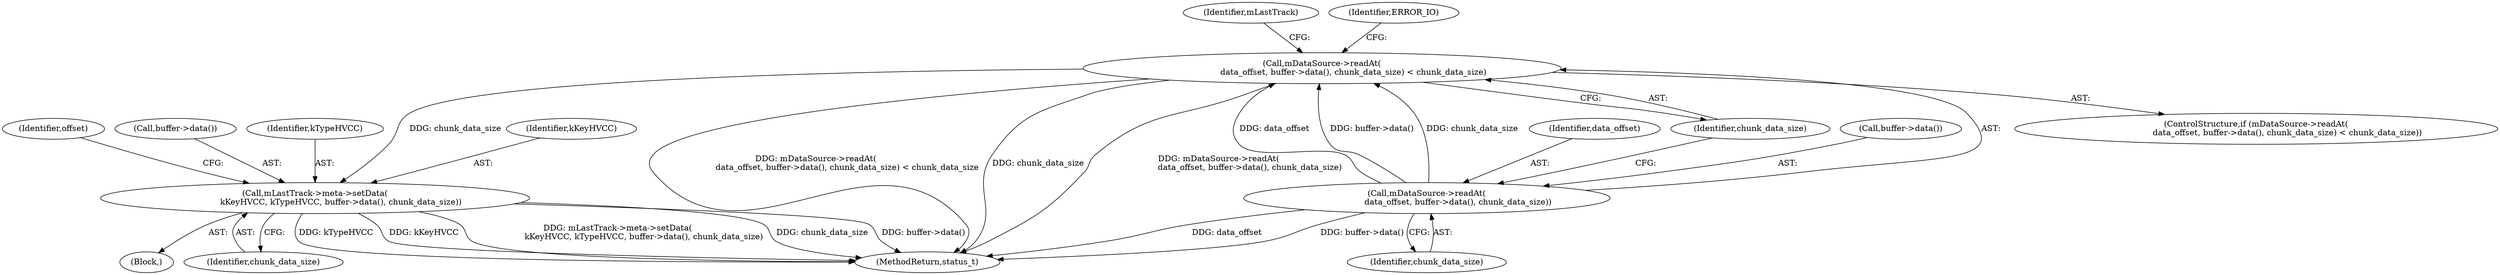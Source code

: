 digraph "0_Android_f81038006b4c59a5a148dcad887371206033c28f_2@API" {
"1002438" [label="(Call,mDataSource->readAt(\n                        data_offset, buffer->data(), chunk_data_size) < chunk_data_size)"];
"1002439" [label="(Call,mDataSource->readAt(\n                        data_offset, buffer->data(), chunk_data_size))"];
"1002453" [label="(Call,mLastTrack->meta->setData(\n                    kKeyHVCC, kTypeHVCC, buffer->data(), chunk_data_size))"];
"1002438" [label="(Call,mDataSource->readAt(\n                        data_offset, buffer->data(), chunk_data_size) < chunk_data_size)"];
"1002454" [label="(Identifier,kKeyHVCC)"];
"1002460" [label="(Identifier,offset)"];
"1002440" [label="(Identifier,data_offset)"];
"1002443" [label="(Identifier,chunk_data_size)"];
"1002439" [label="(Call,mDataSource->readAt(\n                        data_offset, buffer->data(), chunk_data_size))"];
"1002442" [label="(Identifier,chunk_data_size)"];
"1002456" [label="(Call,buffer->data())"];
"1003289" [label="(MethodReturn,status_t)"];
"1002457" [label="(Identifier,chunk_data_size)"];
"1002422" [label="(Block,)"];
"1002455" [label="(Identifier,kTypeHVCC)"];
"1002441" [label="(Call,buffer->data())"];
"1002449" [label="(Identifier,mLastTrack)"];
"1002437" [label="(ControlStructure,if (mDataSource->readAt(\n                        data_offset, buffer->data(), chunk_data_size) < chunk_data_size))"];
"1002453" [label="(Call,mLastTrack->meta->setData(\n                    kKeyHVCC, kTypeHVCC, buffer->data(), chunk_data_size))"];
"1002446" [label="(Identifier,ERROR_IO)"];
"1002438" -> "1002437"  [label="AST: "];
"1002438" -> "1002443"  [label="CFG: "];
"1002439" -> "1002438"  [label="AST: "];
"1002443" -> "1002438"  [label="AST: "];
"1002446" -> "1002438"  [label="CFG: "];
"1002449" -> "1002438"  [label="CFG: "];
"1002438" -> "1003289"  [label="DDG: mDataSource->readAt(\n                        data_offset, buffer->data(), chunk_data_size) < chunk_data_size"];
"1002438" -> "1003289"  [label="DDG: chunk_data_size"];
"1002438" -> "1003289"  [label="DDG: mDataSource->readAt(\n                        data_offset, buffer->data(), chunk_data_size)"];
"1002439" -> "1002438"  [label="DDG: data_offset"];
"1002439" -> "1002438"  [label="DDG: buffer->data()"];
"1002439" -> "1002438"  [label="DDG: chunk_data_size"];
"1002438" -> "1002453"  [label="DDG: chunk_data_size"];
"1002439" -> "1002442"  [label="CFG: "];
"1002440" -> "1002439"  [label="AST: "];
"1002441" -> "1002439"  [label="AST: "];
"1002442" -> "1002439"  [label="AST: "];
"1002443" -> "1002439"  [label="CFG: "];
"1002439" -> "1003289"  [label="DDG: buffer->data()"];
"1002439" -> "1003289"  [label="DDG: data_offset"];
"1002453" -> "1002422"  [label="AST: "];
"1002453" -> "1002457"  [label="CFG: "];
"1002454" -> "1002453"  [label="AST: "];
"1002455" -> "1002453"  [label="AST: "];
"1002456" -> "1002453"  [label="AST: "];
"1002457" -> "1002453"  [label="AST: "];
"1002460" -> "1002453"  [label="CFG: "];
"1002453" -> "1003289"  [label="DDG: kKeyHVCC"];
"1002453" -> "1003289"  [label="DDG: mLastTrack->meta->setData(\n                    kKeyHVCC, kTypeHVCC, buffer->data(), chunk_data_size)"];
"1002453" -> "1003289"  [label="DDG: chunk_data_size"];
"1002453" -> "1003289"  [label="DDG: buffer->data()"];
"1002453" -> "1003289"  [label="DDG: kTypeHVCC"];
}
